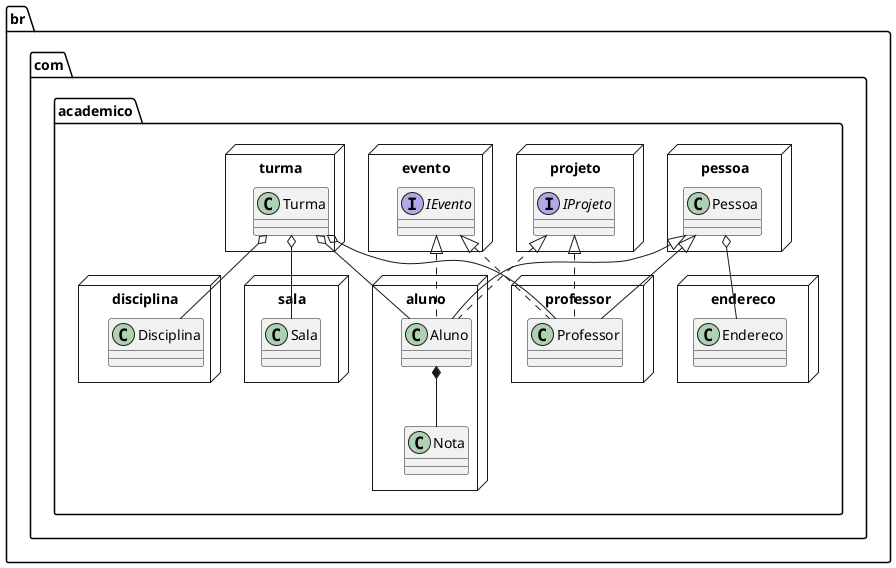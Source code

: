 @startuml Academico

    package br.com.academico.endereco <<Node>> {
        Class Endereco
    }

    package br.com.academico.professor <<Node>> {
        class Professor
    }

    package br.com.academico.aluno <<Node>> {
		class Aluno
        Aluno *-- Nota
    }

    package br.com.academico.pessoa <<Node>> {
		class Pessoa
        Pessoa o-- Endereco
        Pessoa <|-- Aluno
		Pessoa <|-- Professor
    }

    package br.com.academico.projeto <<Node>> {
		interface IProjeto
        IProjeto <|.. Professor
        IProjeto <|.. Aluno
    }

    package br.com.academico.evento <<Node>> {
	    interface IEvento
        IEvento <|.. Professor
        IEvento <|.. Aluno
    }

    package br.com.academico.sala <<Node>> {
		class Sala			   
	}

    package br.com.academico.disciplina <<Node>> {
	    class Disciplina
	}

    package br.com.academico.turma <<Node>> {
		class Turma
        Turma o-- Professor
        Turma o-- Sala
        Turma o-- Disciplina
        Turma o-- Aluno
    }    

@enduml